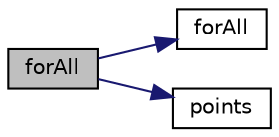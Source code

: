 digraph "forAll"
{
  bgcolor="transparent";
  edge [fontname="Helvetica",fontsize="10",labelfontname="Helvetica",labelfontsize="10"];
  node [fontname="Helvetica",fontsize="10",shape=record];
  rankdir="LR";
  Node1 [label="forAll",height=0.2,width=0.4,color="black", fillcolor="grey75", style="filled", fontcolor="black"];
  Node1 -> Node2 [color="midnightblue",fontsize="10",style="solid",fontname="Helvetica"];
  Node2 [label="forAll",height=0.2,width=0.4,color="black",URL="$a04068.html#a7b8c1d8d7d2cd7157ce78a5b058268eb"];
  Node1 -> Node3 [color="midnightblue",fontsize="10",style="solid",fontname="Helvetica"];
  Node3 [label="points",height=0.2,width=0.4,color="black",URL="$a04068.html#a43f0c6ecb5f777015da64f362c5e2739"];
}
